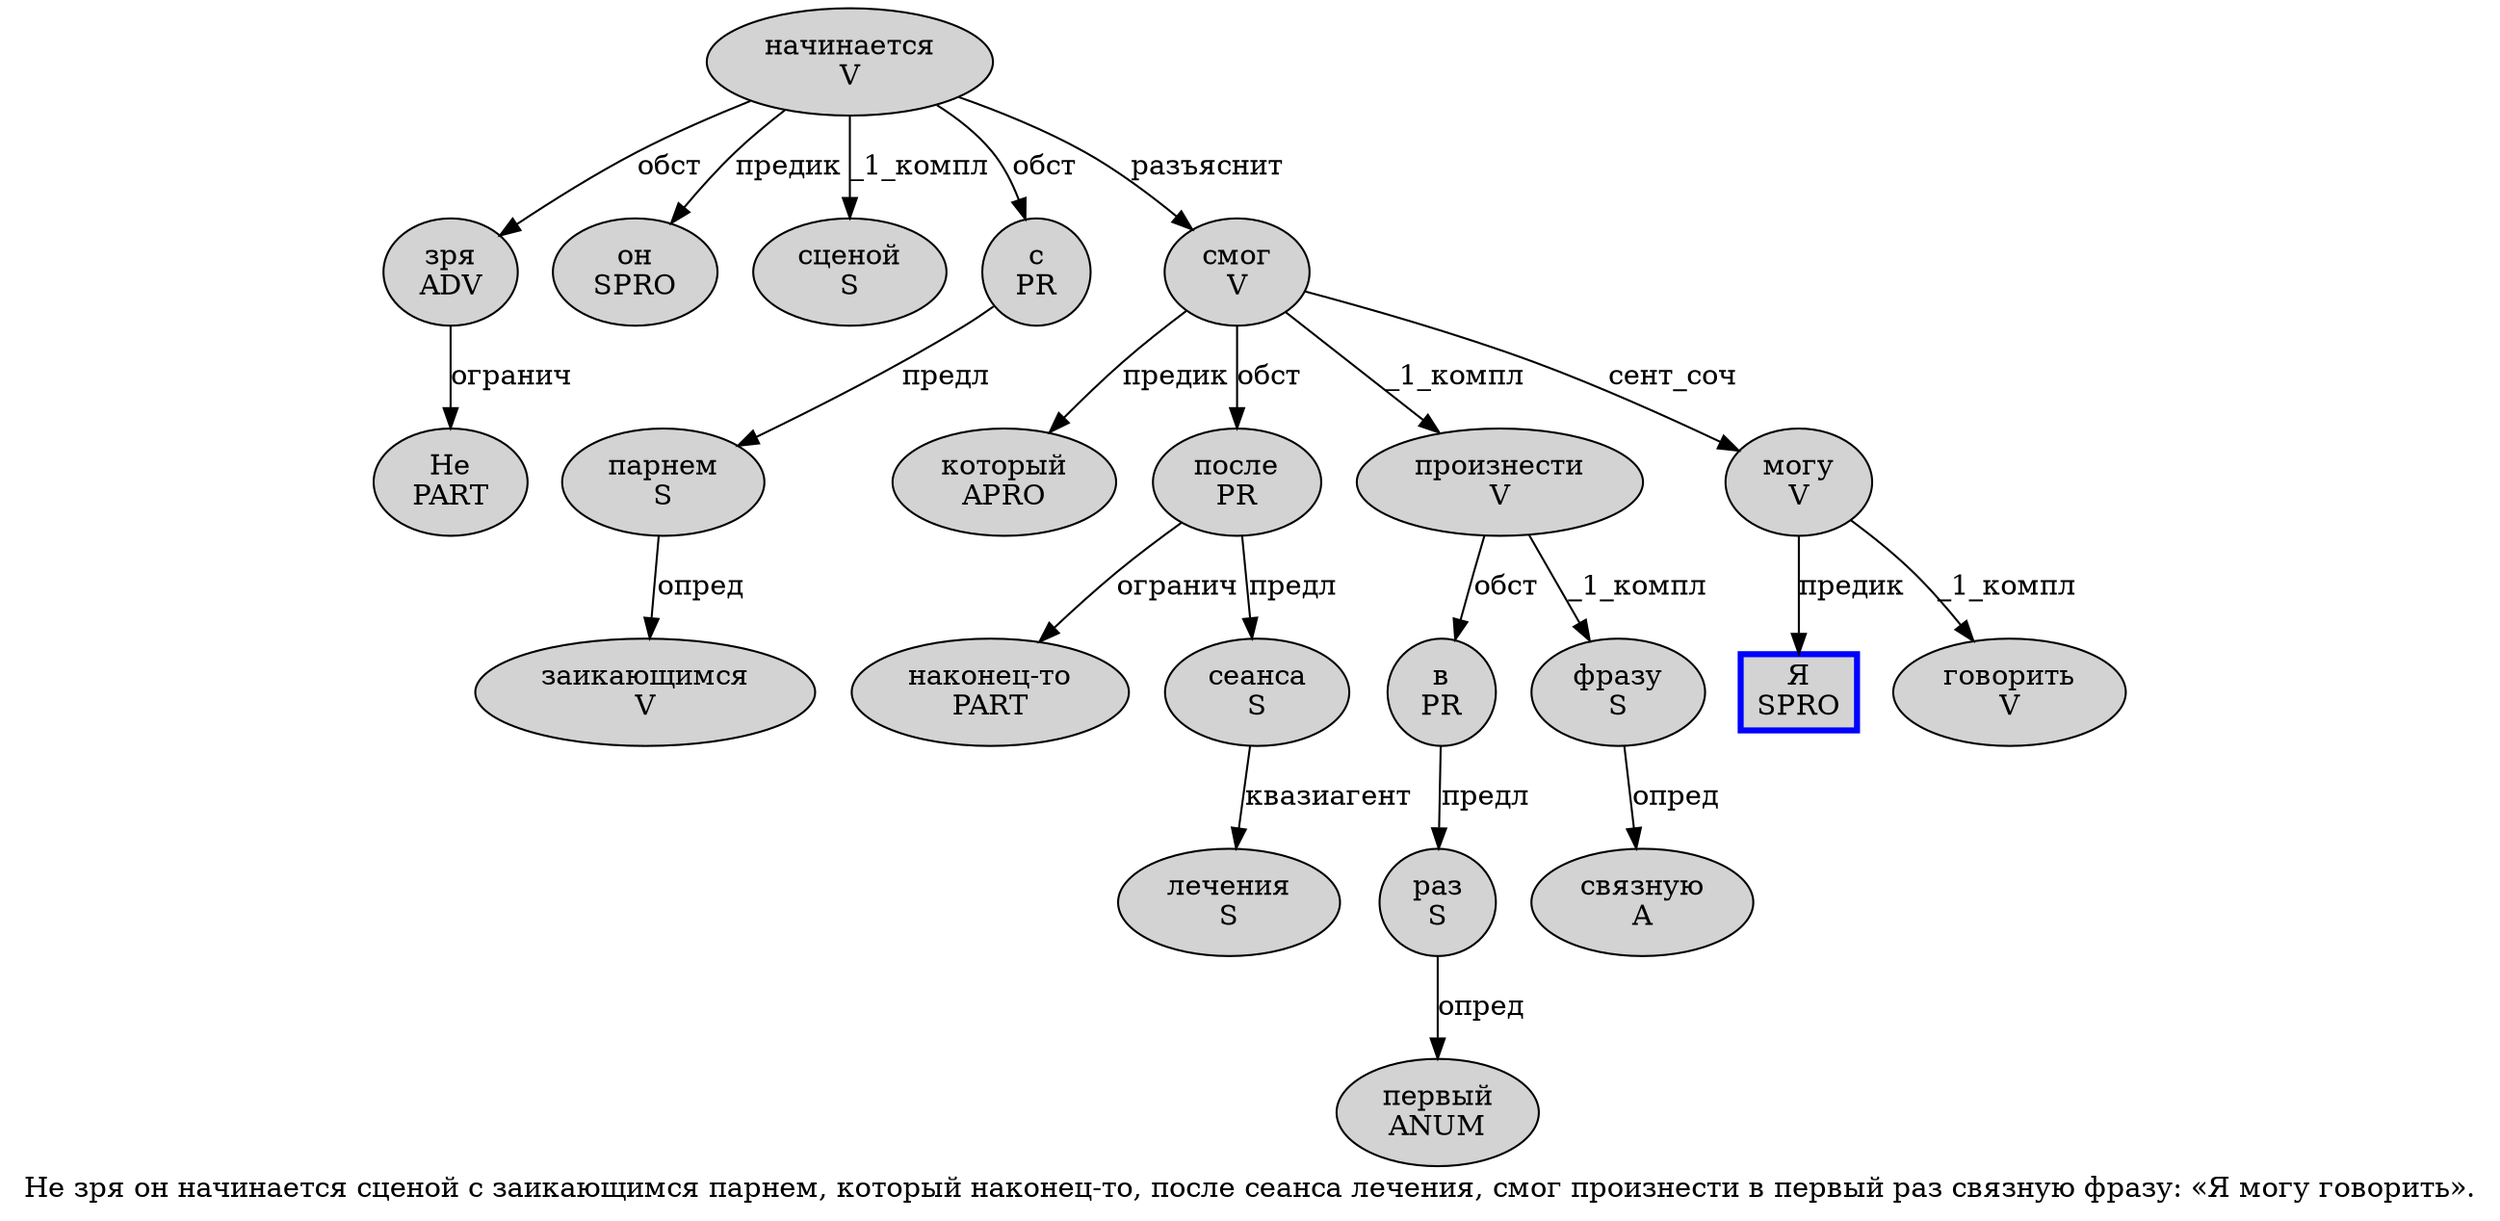digraph SENTENCE_1992 {
	graph [label="Не зря он начинается сценой с заикающимся парнем, который наконец-то, после сеанса лечения, смог произнести в первый раз связную фразу: «Я могу говорить»."]
	node [style=filled]
		0 [label="Не
PART" color="" fillcolor=lightgray penwidth=1 shape=ellipse]
		1 [label="зря
ADV" color="" fillcolor=lightgray penwidth=1 shape=ellipse]
		2 [label="он
SPRO" color="" fillcolor=lightgray penwidth=1 shape=ellipse]
		3 [label="начинается
V" color="" fillcolor=lightgray penwidth=1 shape=ellipse]
		4 [label="сценой
S" color="" fillcolor=lightgray penwidth=1 shape=ellipse]
		5 [label="с
PR" color="" fillcolor=lightgray penwidth=1 shape=ellipse]
		6 [label="заикающимся
V" color="" fillcolor=lightgray penwidth=1 shape=ellipse]
		7 [label="парнем
S" color="" fillcolor=lightgray penwidth=1 shape=ellipse]
		9 [label="который
APRO" color="" fillcolor=lightgray penwidth=1 shape=ellipse]
		10 [label="наконец-то
PART" color="" fillcolor=lightgray penwidth=1 shape=ellipse]
		12 [label="после
PR" color="" fillcolor=lightgray penwidth=1 shape=ellipse]
		13 [label="сеанса
S" color="" fillcolor=lightgray penwidth=1 shape=ellipse]
		14 [label="лечения
S" color="" fillcolor=lightgray penwidth=1 shape=ellipse]
		16 [label="смог
V" color="" fillcolor=lightgray penwidth=1 shape=ellipse]
		17 [label="произнести
V" color="" fillcolor=lightgray penwidth=1 shape=ellipse]
		18 [label="в
PR" color="" fillcolor=lightgray penwidth=1 shape=ellipse]
		19 [label="первый
ANUM" color="" fillcolor=lightgray penwidth=1 shape=ellipse]
		20 [label="раз
S" color="" fillcolor=lightgray penwidth=1 shape=ellipse]
		21 [label="связную
A" color="" fillcolor=lightgray penwidth=1 shape=ellipse]
		22 [label="фразу
S" color="" fillcolor=lightgray penwidth=1 shape=ellipse]
		25 [label="Я
SPRO" color=blue fillcolor=lightgray penwidth=3 shape=box]
		26 [label="могу
V" color="" fillcolor=lightgray penwidth=1 shape=ellipse]
		27 [label="говорить
V" color="" fillcolor=lightgray penwidth=1 shape=ellipse]
			12 -> 10 [label="огранич"]
			12 -> 13 [label="предл"]
			1 -> 0 [label="огранич"]
			18 -> 20 [label="предл"]
			13 -> 14 [label="квазиагент"]
			16 -> 9 [label="предик"]
			16 -> 12 [label="обст"]
			16 -> 17 [label="_1_компл"]
			16 -> 26 [label="сент_соч"]
			7 -> 6 [label="опред"]
			26 -> 25 [label="предик"]
			26 -> 27 [label="_1_компл"]
			22 -> 21 [label="опред"]
			20 -> 19 [label="опред"]
			5 -> 7 [label="предл"]
			3 -> 1 [label="обст"]
			3 -> 2 [label="предик"]
			3 -> 4 [label="_1_компл"]
			3 -> 5 [label="обст"]
			3 -> 16 [label="разъяснит"]
			17 -> 18 [label="обст"]
			17 -> 22 [label="_1_компл"]
}